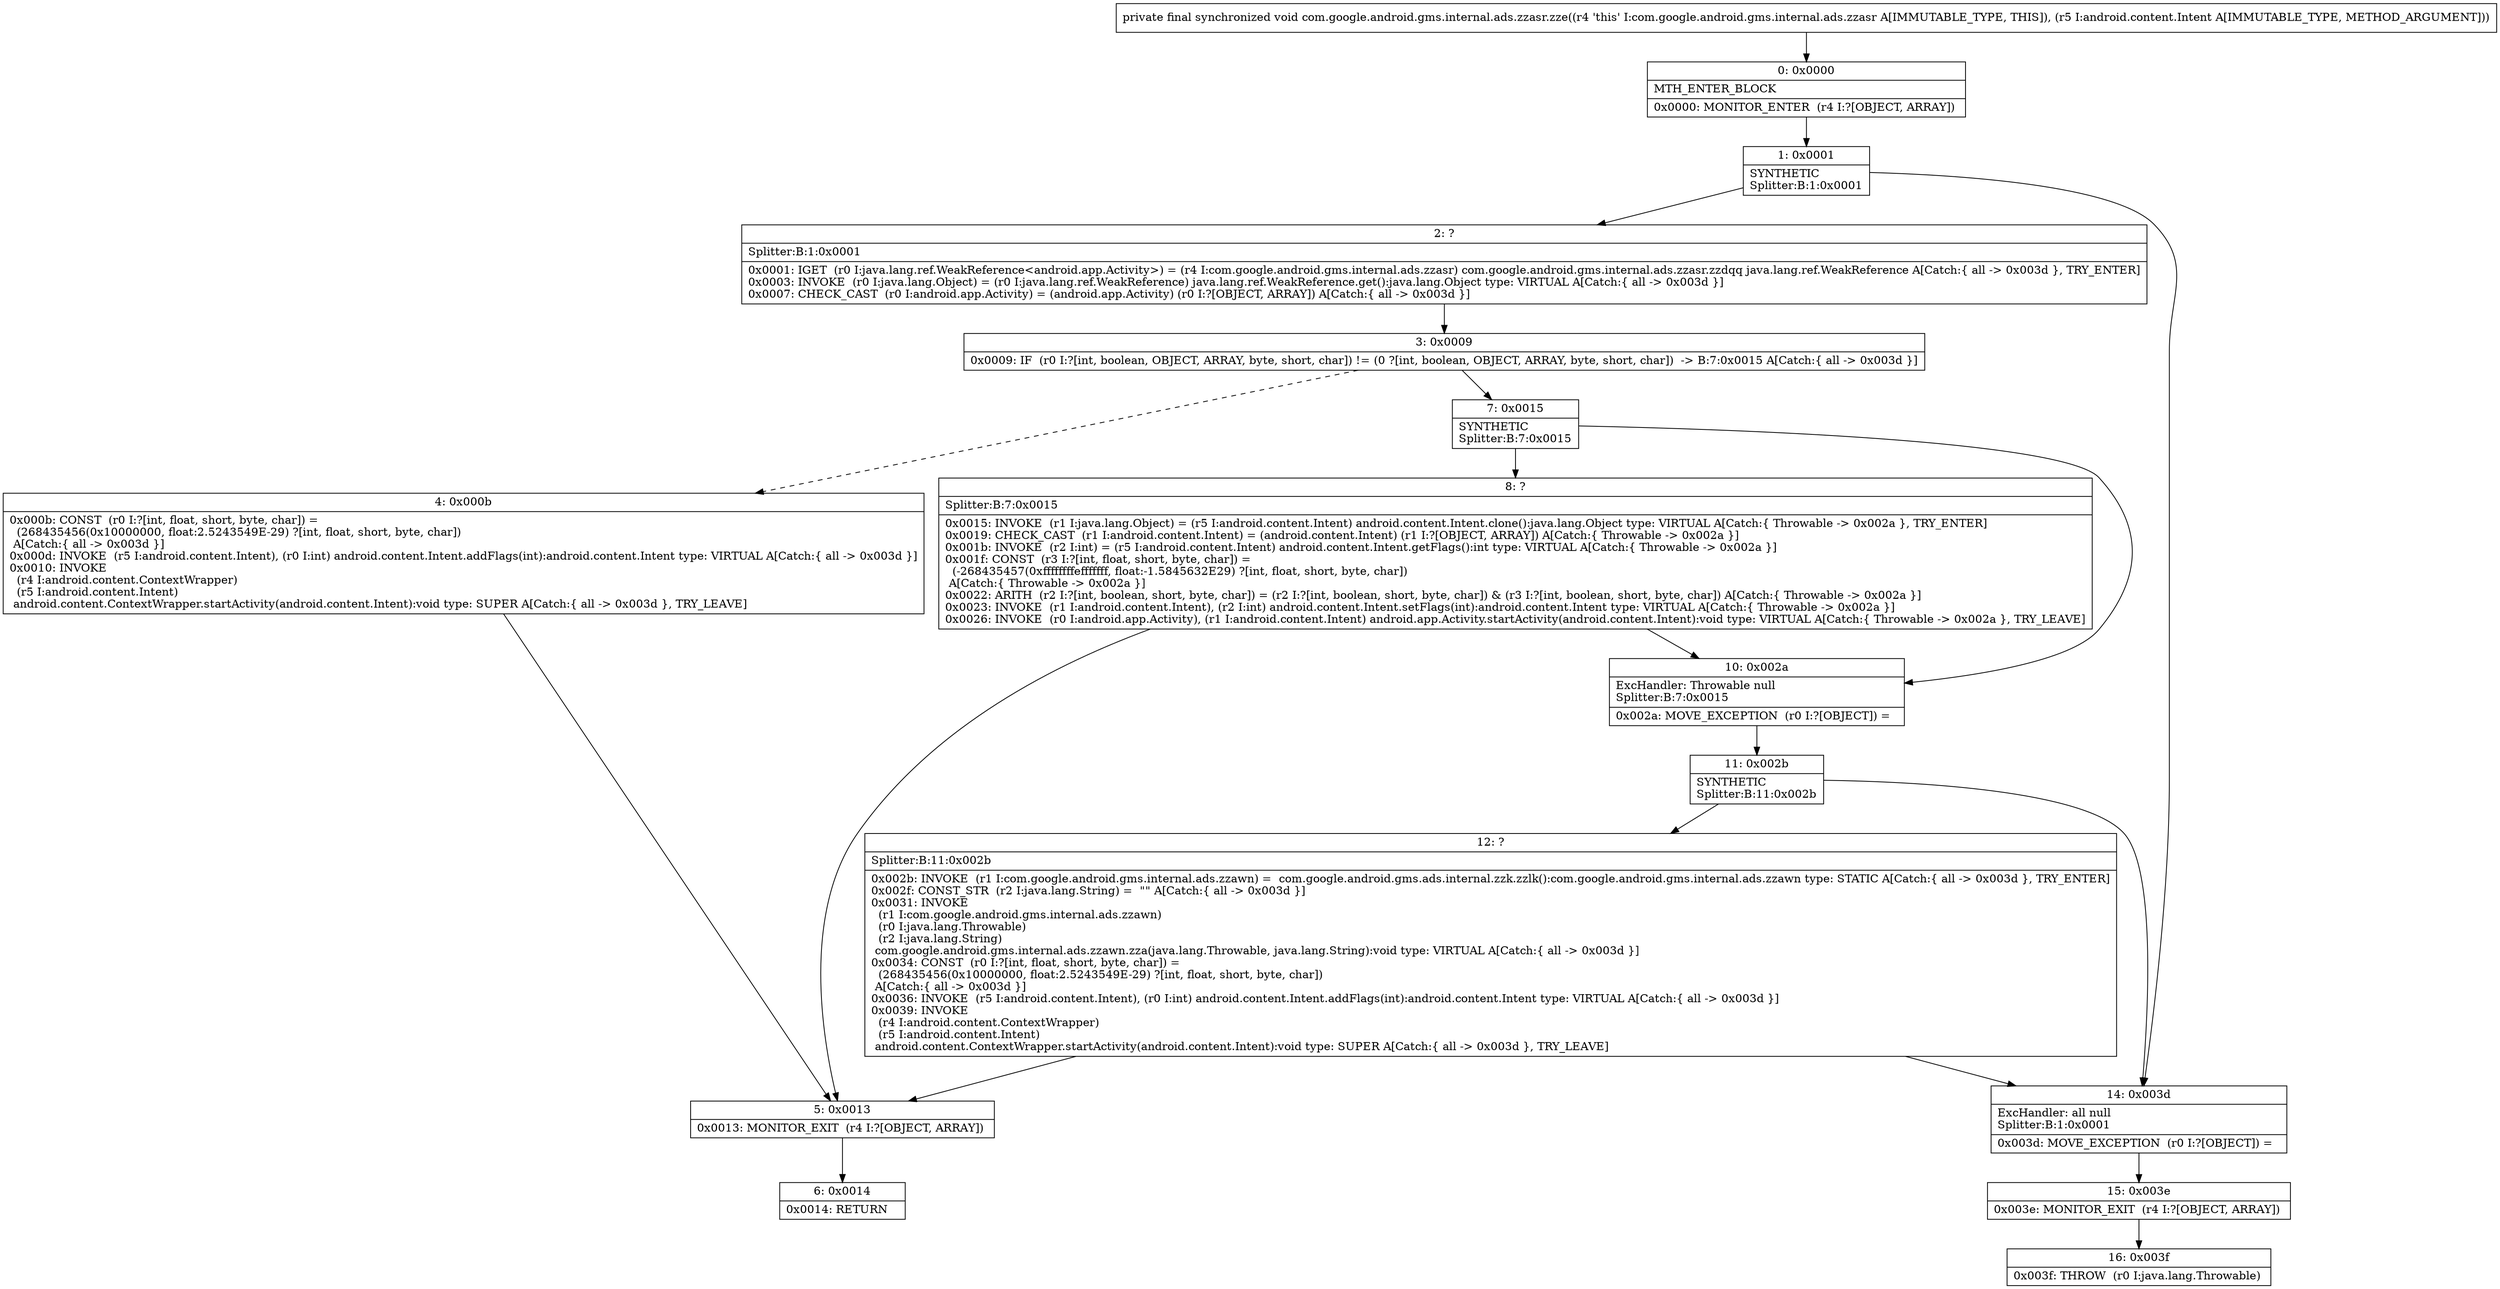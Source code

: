 digraph "CFG forcom.google.android.gms.internal.ads.zzasr.zze(Landroid\/content\/Intent;)V" {
Node_0 [shape=record,label="{0\:\ 0x0000|MTH_ENTER_BLOCK\l|0x0000: MONITOR_ENTER  (r4 I:?[OBJECT, ARRAY]) \l}"];
Node_1 [shape=record,label="{1\:\ 0x0001|SYNTHETIC\lSplitter:B:1:0x0001\l}"];
Node_2 [shape=record,label="{2\:\ ?|Splitter:B:1:0x0001\l|0x0001: IGET  (r0 I:java.lang.ref.WeakReference\<android.app.Activity\>) = (r4 I:com.google.android.gms.internal.ads.zzasr) com.google.android.gms.internal.ads.zzasr.zzdqq java.lang.ref.WeakReference A[Catch:\{ all \-\> 0x003d \}, TRY_ENTER]\l0x0003: INVOKE  (r0 I:java.lang.Object) = (r0 I:java.lang.ref.WeakReference) java.lang.ref.WeakReference.get():java.lang.Object type: VIRTUAL A[Catch:\{ all \-\> 0x003d \}]\l0x0007: CHECK_CAST  (r0 I:android.app.Activity) = (android.app.Activity) (r0 I:?[OBJECT, ARRAY]) A[Catch:\{ all \-\> 0x003d \}]\l}"];
Node_3 [shape=record,label="{3\:\ 0x0009|0x0009: IF  (r0 I:?[int, boolean, OBJECT, ARRAY, byte, short, char]) != (0 ?[int, boolean, OBJECT, ARRAY, byte, short, char])  \-\> B:7:0x0015 A[Catch:\{ all \-\> 0x003d \}]\l}"];
Node_4 [shape=record,label="{4\:\ 0x000b|0x000b: CONST  (r0 I:?[int, float, short, byte, char]) = \l  (268435456(0x10000000, float:2.5243549E\-29) ?[int, float, short, byte, char])\l A[Catch:\{ all \-\> 0x003d \}]\l0x000d: INVOKE  (r5 I:android.content.Intent), (r0 I:int) android.content.Intent.addFlags(int):android.content.Intent type: VIRTUAL A[Catch:\{ all \-\> 0x003d \}]\l0x0010: INVOKE  \l  (r4 I:android.content.ContextWrapper)\l  (r5 I:android.content.Intent)\l android.content.ContextWrapper.startActivity(android.content.Intent):void type: SUPER A[Catch:\{ all \-\> 0x003d \}, TRY_LEAVE]\l}"];
Node_5 [shape=record,label="{5\:\ 0x0013|0x0013: MONITOR_EXIT  (r4 I:?[OBJECT, ARRAY]) \l}"];
Node_6 [shape=record,label="{6\:\ 0x0014|0x0014: RETURN   \l}"];
Node_7 [shape=record,label="{7\:\ 0x0015|SYNTHETIC\lSplitter:B:7:0x0015\l}"];
Node_8 [shape=record,label="{8\:\ ?|Splitter:B:7:0x0015\l|0x0015: INVOKE  (r1 I:java.lang.Object) = (r5 I:android.content.Intent) android.content.Intent.clone():java.lang.Object type: VIRTUAL A[Catch:\{ Throwable \-\> 0x002a \}, TRY_ENTER]\l0x0019: CHECK_CAST  (r1 I:android.content.Intent) = (android.content.Intent) (r1 I:?[OBJECT, ARRAY]) A[Catch:\{ Throwable \-\> 0x002a \}]\l0x001b: INVOKE  (r2 I:int) = (r5 I:android.content.Intent) android.content.Intent.getFlags():int type: VIRTUAL A[Catch:\{ Throwable \-\> 0x002a \}]\l0x001f: CONST  (r3 I:?[int, float, short, byte, char]) = \l  (\-268435457(0xffffffffefffffff, float:\-1.5845632E29) ?[int, float, short, byte, char])\l A[Catch:\{ Throwable \-\> 0x002a \}]\l0x0022: ARITH  (r2 I:?[int, boolean, short, byte, char]) = (r2 I:?[int, boolean, short, byte, char]) & (r3 I:?[int, boolean, short, byte, char]) A[Catch:\{ Throwable \-\> 0x002a \}]\l0x0023: INVOKE  (r1 I:android.content.Intent), (r2 I:int) android.content.Intent.setFlags(int):android.content.Intent type: VIRTUAL A[Catch:\{ Throwable \-\> 0x002a \}]\l0x0026: INVOKE  (r0 I:android.app.Activity), (r1 I:android.content.Intent) android.app.Activity.startActivity(android.content.Intent):void type: VIRTUAL A[Catch:\{ Throwable \-\> 0x002a \}, TRY_LEAVE]\l}"];
Node_10 [shape=record,label="{10\:\ 0x002a|ExcHandler: Throwable null\lSplitter:B:7:0x0015\l|0x002a: MOVE_EXCEPTION  (r0 I:?[OBJECT]) =  \l}"];
Node_11 [shape=record,label="{11\:\ 0x002b|SYNTHETIC\lSplitter:B:11:0x002b\l}"];
Node_12 [shape=record,label="{12\:\ ?|Splitter:B:11:0x002b\l|0x002b: INVOKE  (r1 I:com.google.android.gms.internal.ads.zzawn) =  com.google.android.gms.ads.internal.zzk.zzlk():com.google.android.gms.internal.ads.zzawn type: STATIC A[Catch:\{ all \-\> 0x003d \}, TRY_ENTER]\l0x002f: CONST_STR  (r2 I:java.lang.String) =  \"\" A[Catch:\{ all \-\> 0x003d \}]\l0x0031: INVOKE  \l  (r1 I:com.google.android.gms.internal.ads.zzawn)\l  (r0 I:java.lang.Throwable)\l  (r2 I:java.lang.String)\l com.google.android.gms.internal.ads.zzawn.zza(java.lang.Throwable, java.lang.String):void type: VIRTUAL A[Catch:\{ all \-\> 0x003d \}]\l0x0034: CONST  (r0 I:?[int, float, short, byte, char]) = \l  (268435456(0x10000000, float:2.5243549E\-29) ?[int, float, short, byte, char])\l A[Catch:\{ all \-\> 0x003d \}]\l0x0036: INVOKE  (r5 I:android.content.Intent), (r0 I:int) android.content.Intent.addFlags(int):android.content.Intent type: VIRTUAL A[Catch:\{ all \-\> 0x003d \}]\l0x0039: INVOKE  \l  (r4 I:android.content.ContextWrapper)\l  (r5 I:android.content.Intent)\l android.content.ContextWrapper.startActivity(android.content.Intent):void type: SUPER A[Catch:\{ all \-\> 0x003d \}, TRY_LEAVE]\l}"];
Node_14 [shape=record,label="{14\:\ 0x003d|ExcHandler: all null\lSplitter:B:1:0x0001\l|0x003d: MOVE_EXCEPTION  (r0 I:?[OBJECT]) =  \l}"];
Node_15 [shape=record,label="{15\:\ 0x003e|0x003e: MONITOR_EXIT  (r4 I:?[OBJECT, ARRAY]) \l}"];
Node_16 [shape=record,label="{16\:\ 0x003f|0x003f: THROW  (r0 I:java.lang.Throwable) \l}"];
MethodNode[shape=record,label="{private final synchronized void com.google.android.gms.internal.ads.zzasr.zze((r4 'this' I:com.google.android.gms.internal.ads.zzasr A[IMMUTABLE_TYPE, THIS]), (r5 I:android.content.Intent A[IMMUTABLE_TYPE, METHOD_ARGUMENT])) }"];
MethodNode -> Node_0;
Node_0 -> Node_1;
Node_1 -> Node_2;
Node_1 -> Node_14;
Node_2 -> Node_3;
Node_3 -> Node_4[style=dashed];
Node_3 -> Node_7;
Node_4 -> Node_5;
Node_5 -> Node_6;
Node_7 -> Node_8;
Node_7 -> Node_10;
Node_8 -> Node_10;
Node_8 -> Node_5;
Node_10 -> Node_11;
Node_11 -> Node_12;
Node_11 -> Node_14;
Node_12 -> Node_14;
Node_12 -> Node_5;
Node_14 -> Node_15;
Node_15 -> Node_16;
}

